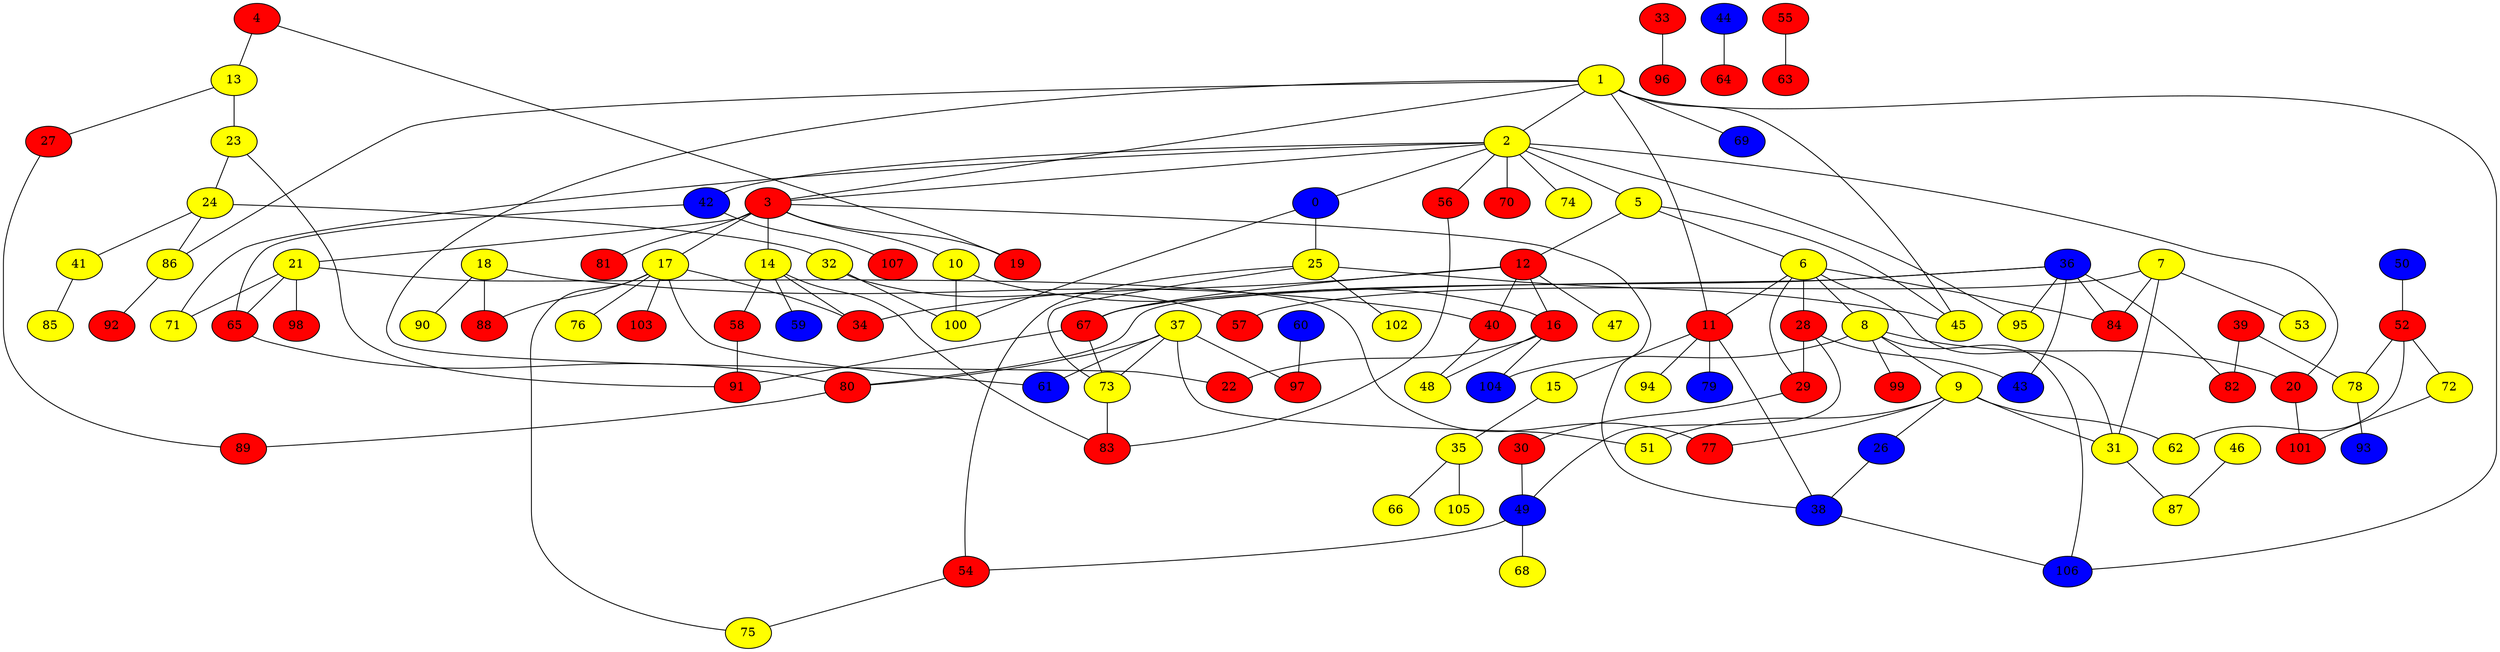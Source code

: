 graph {
0 [style = filled fillcolor = blue];
1 [style = filled fillcolor = yellow];
2 [style = filled fillcolor = yellow];
3 [style = filled fillcolor = red];
4 [style = filled fillcolor = red];
5 [style = filled fillcolor = yellow];
6 [style = filled fillcolor = yellow];
7 [style = filled fillcolor = yellow];
8 [style = filled fillcolor = yellow];
9 [style = filled fillcolor = yellow];
10 [style = filled fillcolor = yellow];
11 [style = filled fillcolor = red];
12 [style = filled fillcolor = red];
13 [style = filled fillcolor = yellow];
14 [style = filled fillcolor = yellow];
15 [style = filled fillcolor = yellow];
16 [style = filled fillcolor = red];
17 [style = filled fillcolor = yellow];
18 [style = filled fillcolor = yellow];
19 [style = filled fillcolor = red];
20 [style = filled fillcolor = red];
21 [style = filled fillcolor = yellow];
22 [style = filled fillcolor = red];
23 [style = filled fillcolor = yellow];
24 [style = filled fillcolor = yellow];
25 [style = filled fillcolor = yellow];
26 [style = filled fillcolor = blue];
27 [style = filled fillcolor = red];
28 [style = filled fillcolor = red];
29 [style = filled fillcolor = red];
30 [style = filled fillcolor = red];
31 [style = filled fillcolor = yellow];
32 [style = filled fillcolor = yellow];
33 [style = filled fillcolor = red];
34 [style = filled fillcolor = red];
35 [style = filled fillcolor = yellow];
36 [style = filled fillcolor = blue];
37 [style = filled fillcolor = yellow];
38 [style = filled fillcolor = blue];
39 [style = filled fillcolor = red];
40 [style = filled fillcolor = red];
41 [style = filled fillcolor = yellow];
42 [style = filled fillcolor = blue];
43 [style = filled fillcolor = blue];
44 [style = filled fillcolor = blue];
45 [style = filled fillcolor = yellow];
46 [style = filled fillcolor = yellow];
47 [style = filled fillcolor = yellow];
48 [style = filled fillcolor = yellow];
49 [style = filled fillcolor = blue];
50 [style = filled fillcolor = blue];
51 [style = filled fillcolor = yellow];
52 [style = filled fillcolor = red];
53 [style = filled fillcolor = yellow];
54 [style = filled fillcolor = red];
55 [style = filled fillcolor = red];
56 [style = filled fillcolor = red];
57 [style = filled fillcolor = red];
58 [style = filled fillcolor = red];
59 [style = filled fillcolor = blue];
60 [style = filled fillcolor = blue];
61 [style = filled fillcolor = blue];
62 [style = filled fillcolor = yellow];
63 [style = filled fillcolor = red];
64 [style = filled fillcolor = red];
65 [style = filled fillcolor = red];
66 [style = filled fillcolor = yellow];
67 [style = filled fillcolor = red];
68 [style = filled fillcolor = yellow];
69 [style = filled fillcolor = blue];
70 [style = filled fillcolor = red];
71 [style = filled fillcolor = yellow];
72 [style = filled fillcolor = yellow];
73 [style = filled fillcolor = yellow];
74 [style = filled fillcolor = yellow];
75 [style = filled fillcolor = yellow];
76 [style = filled fillcolor = yellow];
77 [style = filled fillcolor = red];
78 [style = filled fillcolor = yellow];
79 [style = filled fillcolor = blue];
80 [style = filled fillcolor = red];
81 [style = filled fillcolor = red];
82 [style = filled fillcolor = red];
83 [style = filled fillcolor = red];
84 [style = filled fillcolor = red];
85 [style = filled fillcolor = yellow];
86 [style = filled fillcolor = yellow];
87 [style = filled fillcolor = yellow];
88 [style = filled fillcolor = red];
89 [style = filled fillcolor = red];
90 [style = filled fillcolor = yellow];
91 [style = filled fillcolor = red];
92 [style = filled fillcolor = red];
93 [style = filled fillcolor = blue];
94 [style = filled fillcolor = yellow];
95 [style = filled fillcolor = yellow];
96 [style = filled fillcolor = red];
97 [style = filled fillcolor = red];
98 [style = filled fillcolor = red];
99 [style = filled fillcolor = red];
100 [style = filled fillcolor = yellow];
101 [style = filled fillcolor = red];
102 [style = filled fillcolor = yellow];
103 [style = filled fillcolor = red];
104 [style = filled fillcolor = blue];
105 [style = filled fillcolor = yellow];
106 [style = filled fillcolor = blue];
107 [style = filled fillcolor = red];
1 -- 45;
1 -- 22;
1 -- 11;
1 -- 3;
1 -- 2;
1 -- 69;
1 -- 86;
1 -- 106;
2 -- 3;
2 -- 0;
2 -- 5;
2 -- 20;
2 -- 42;
2 -- 56;
2 -- 70;
2 -- 71;
2 -- 74;
2 -- 95;
3 -- 10;
3 -- 14;
3 -- 17;
3 -- 19;
3 -- 21;
3 -- 38;
3 -- 81;
0 -- 25;
0 -- 100;
4 -- 13;
4 -- 19;
5 -- 6;
5 -- 12;
5 -- 45;
6 -- 8;
6 -- 11;
6 -- 28;
6 -- 29;
6 -- 31;
6 -- 84;
7 -- 31;
7 -- 53;
7 -- 57;
7 -- 84;
8 -- 9;
8 -- 20;
8 -- 99;
8 -- 104;
8 -- 106;
9 -- 26;
9 -- 31;
9 -- 51;
9 -- 62;
9 -- 77;
10 -- 16;
10 -- 100;
11 -- 15;
11 -- 38;
11 -- 79;
11 -- 94;
12 -- 16;
12 -- 34;
12 -- 40;
12 -- 47;
12 -- 67;
13 -- 23;
13 -- 27;
14 -- 34;
14 -- 58;
14 -- 59;
14 -- 83;
15 -- 35;
16 -- 22;
16 -- 48;
16 -- 104;
17 -- 34;
17 -- 61;
17 -- 75;
17 -- 76;
17 -- 88;
17 -- 103;
18 -- 40;
18 -- 88;
18 -- 90;
20 -- 101;
21 -- 65;
21 -- 71;
21 -- 77;
21 -- 98;
23 -- 24;
23 -- 91;
24 -- 32;
24 -- 41;
24 -- 86;
25 -- 45;
25 -- 54;
25 -- 73;
25 -- 102;
26 -- 38;
27 -- 89;
28 -- 29;
28 -- 43;
28 -- 49;
29 -- 30;
30 -- 49;
31 -- 87;
32 -- 57;
32 -- 100;
33 -- 96;
35 -- 66;
35 -- 105;
36 -- 43;
36 -- 67;
36 -- 80;
36 -- 82;
36 -- 84;
36 -- 95;
37 -- 51;
37 -- 61;
37 -- 73;
37 -- 80;
37 -- 97;
38 -- 106;
39 -- 78;
39 -- 82;
40 -- 48;
41 -- 85;
42 -- 65;
42 -- 107;
44 -- 64;
46 -- 87;
49 -- 54;
49 -- 68;
50 -- 52;
52 -- 62;
52 -- 72;
52 -- 78;
54 -- 75;
55 -- 63;
56 -- 83;
58 -- 91;
60 -- 97;
65 -- 80;
67 -- 73;
67 -- 91;
72 -- 101;
73 -- 83;
78 -- 93;
80 -- 89;
86 -- 92;
}

